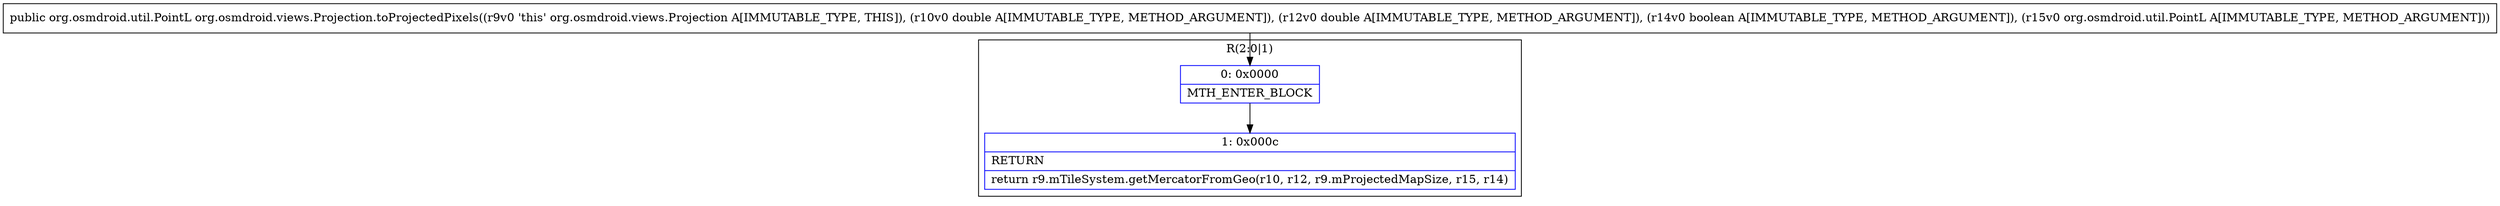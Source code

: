 digraph "CFG fororg.osmdroid.views.Projection.toProjectedPixels(DDZLorg\/osmdroid\/util\/PointL;)Lorg\/osmdroid\/util\/PointL;" {
subgraph cluster_Region_1619004499 {
label = "R(2:0|1)";
node [shape=record,color=blue];
Node_0 [shape=record,label="{0\:\ 0x0000|MTH_ENTER_BLOCK\l}"];
Node_1 [shape=record,label="{1\:\ 0x000c|RETURN\l|return r9.mTileSystem.getMercatorFromGeo(r10, r12, r9.mProjectedMapSize, r15, r14)\l}"];
}
MethodNode[shape=record,label="{public org.osmdroid.util.PointL org.osmdroid.views.Projection.toProjectedPixels((r9v0 'this' org.osmdroid.views.Projection A[IMMUTABLE_TYPE, THIS]), (r10v0 double A[IMMUTABLE_TYPE, METHOD_ARGUMENT]), (r12v0 double A[IMMUTABLE_TYPE, METHOD_ARGUMENT]), (r14v0 boolean A[IMMUTABLE_TYPE, METHOD_ARGUMENT]), (r15v0 org.osmdroid.util.PointL A[IMMUTABLE_TYPE, METHOD_ARGUMENT])) }"];
MethodNode -> Node_0;
Node_0 -> Node_1;
}

